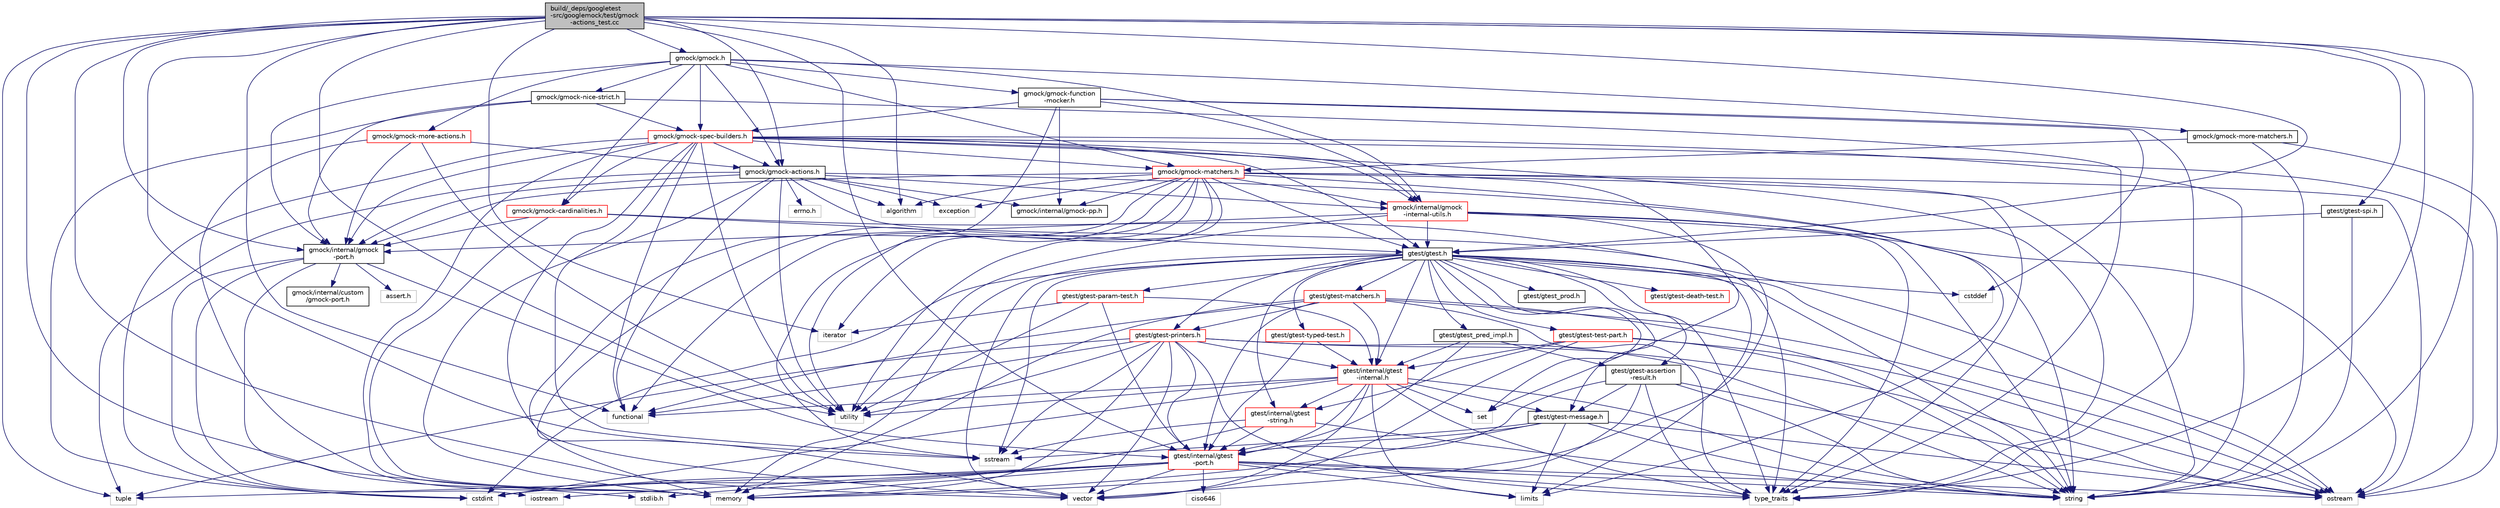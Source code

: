 digraph "build/_deps/googletest-src/googlemock/test/gmock-actions_test.cc"
{
 // LATEX_PDF_SIZE
  edge [fontname="Helvetica",fontsize="10",labelfontname="Helvetica",labelfontsize="10"];
  node [fontname="Helvetica",fontsize="10",shape=record];
  Node1 [label="build/_deps/googletest\l-src/googlemock/test/gmock\l-actions_test.cc",height=0.2,width=0.4,color="black", fillcolor="grey75", style="filled", fontcolor="black",tooltip=" "];
  Node1 -> Node2 [color="midnightblue",fontsize="10",style="solid"];
  Node2 [label="gmock/gmock-actions.h",height=0.2,width=0.4,color="black", fillcolor="white", style="filled",URL="$gmock-actions_8h.html",tooltip=" "];
  Node2 -> Node3 [color="midnightblue",fontsize="10",style="solid"];
  Node3 [label="errno.h",height=0.2,width=0.4,color="grey75", fillcolor="white", style="filled",tooltip=" "];
  Node2 -> Node4 [color="midnightblue",fontsize="10",style="solid"];
  Node4 [label="algorithm",height=0.2,width=0.4,color="grey75", fillcolor="white", style="filled",tooltip=" "];
  Node2 -> Node5 [color="midnightblue",fontsize="10",style="solid"];
  Node5 [label="exception",height=0.2,width=0.4,color="grey75", fillcolor="white", style="filled",tooltip=" "];
  Node2 -> Node6 [color="midnightblue",fontsize="10",style="solid"];
  Node6 [label="functional",height=0.2,width=0.4,color="grey75", fillcolor="white", style="filled",tooltip=" "];
  Node2 -> Node7 [color="midnightblue",fontsize="10",style="solid"];
  Node7 [label="memory",height=0.2,width=0.4,color="grey75", fillcolor="white", style="filled",tooltip=" "];
  Node2 -> Node8 [color="midnightblue",fontsize="10",style="solid"];
  Node8 [label="string",height=0.2,width=0.4,color="grey75", fillcolor="white", style="filled",tooltip=" "];
  Node2 -> Node9 [color="midnightblue",fontsize="10",style="solid"];
  Node9 [label="tuple",height=0.2,width=0.4,color="grey75", fillcolor="white", style="filled",tooltip=" "];
  Node2 -> Node10 [color="midnightblue",fontsize="10",style="solid"];
  Node10 [label="type_traits",height=0.2,width=0.4,color="grey75", fillcolor="white", style="filled",tooltip=" "];
  Node2 -> Node11 [color="midnightblue",fontsize="10",style="solid"];
  Node11 [label="utility",height=0.2,width=0.4,color="grey75", fillcolor="white", style="filled",tooltip=" "];
  Node2 -> Node12 [color="midnightblue",fontsize="10",style="solid"];
  Node12 [label="gmock/internal/gmock\l-internal-utils.h",height=0.2,width=0.4,color="red", fillcolor="white", style="filled",URL="$gmock-internal-utils_8h.html",tooltip=" "];
  Node12 -> Node14 [color="midnightblue",fontsize="10",style="solid"];
  Node14 [label="ostream",height=0.2,width=0.4,color="grey75", fillcolor="white", style="filled",tooltip=" "];
  Node12 -> Node8 [color="midnightblue",fontsize="10",style="solid"];
  Node12 -> Node10 [color="midnightblue",fontsize="10",style="solid"];
  Node12 -> Node11 [color="midnightblue",fontsize="10",style="solid"];
  Node12 -> Node15 [color="midnightblue",fontsize="10",style="solid"];
  Node15 [label="vector",height=0.2,width=0.4,color="grey75", fillcolor="white", style="filled",tooltip=" "];
  Node12 -> Node16 [color="midnightblue",fontsize="10",style="solid"];
  Node16 [label="gmock/internal/gmock\l-port.h",height=0.2,width=0.4,color="black", fillcolor="white", style="filled",URL="$gmock-port_8h.html",tooltip=" "];
  Node16 -> Node17 [color="midnightblue",fontsize="10",style="solid"];
  Node17 [label="assert.h",height=0.2,width=0.4,color="grey75", fillcolor="white", style="filled",tooltip=" "];
  Node16 -> Node18 [color="midnightblue",fontsize="10",style="solid"];
  Node18 [label="stdlib.h",height=0.2,width=0.4,color="grey75", fillcolor="white", style="filled",tooltip=" "];
  Node16 -> Node19 [color="midnightblue",fontsize="10",style="solid"];
  Node19 [label="cstdint",height=0.2,width=0.4,color="grey75", fillcolor="white", style="filled",tooltip=" "];
  Node16 -> Node20 [color="midnightblue",fontsize="10",style="solid"];
  Node20 [label="iostream",height=0.2,width=0.4,color="grey75", fillcolor="white", style="filled",tooltip=" "];
  Node16 -> Node21 [color="midnightblue",fontsize="10",style="solid"];
  Node21 [label="gmock/internal/custom\l/gmock-port.h",height=0.2,width=0.4,color="black", fillcolor="white", style="filled",URL="$custom_2gmock-port_8h.html",tooltip=" "];
  Node16 -> Node22 [color="midnightblue",fontsize="10",style="solid"];
  Node22 [label="gtest/internal/gtest\l-port.h",height=0.2,width=0.4,color="red", fillcolor="white", style="filled",URL="$gtest-port_8h.html",tooltip=" "];
  Node22 -> Node23 [color="midnightblue",fontsize="10",style="solid"];
  Node23 [label="ciso646",height=0.2,width=0.4,color="grey75", fillcolor="white", style="filled",tooltip=" "];
  Node22 -> Node18 [color="midnightblue",fontsize="10",style="solid"];
  Node22 -> Node19 [color="midnightblue",fontsize="10",style="solid"];
  Node22 -> Node20 [color="midnightblue",fontsize="10",style="solid"];
  Node22 -> Node28 [color="midnightblue",fontsize="10",style="solid"];
  Node28 [label="limits",height=0.2,width=0.4,color="grey75", fillcolor="white", style="filled",tooltip=" "];
  Node22 -> Node7 [color="midnightblue",fontsize="10",style="solid"];
  Node22 -> Node14 [color="midnightblue",fontsize="10",style="solid"];
  Node22 -> Node8 [color="midnightblue",fontsize="10",style="solid"];
  Node22 -> Node9 [color="midnightblue",fontsize="10",style="solid"];
  Node22 -> Node10 [color="midnightblue",fontsize="10",style="solid"];
  Node22 -> Node15 [color="midnightblue",fontsize="10",style="solid"];
  Node12 -> Node38 [color="midnightblue",fontsize="10",style="solid"];
  Node38 [label="gtest/gtest.h",height=0.2,width=0.4,color="black", fillcolor="white", style="filled",URL="$gtest_8h.html",tooltip=" "];
  Node38 -> Node39 [color="midnightblue",fontsize="10",style="solid"];
  Node39 [label="cstddef",height=0.2,width=0.4,color="grey75", fillcolor="white", style="filled",tooltip=" "];
  Node38 -> Node19 [color="midnightblue",fontsize="10",style="solid"];
  Node38 -> Node28 [color="midnightblue",fontsize="10",style="solid"];
  Node38 -> Node7 [color="midnightblue",fontsize="10",style="solid"];
  Node38 -> Node14 [color="midnightblue",fontsize="10",style="solid"];
  Node38 -> Node40 [color="midnightblue",fontsize="10",style="solid"];
  Node40 [label="set",height=0.2,width=0.4,color="grey75", fillcolor="white", style="filled",tooltip=" "];
  Node38 -> Node41 [color="midnightblue",fontsize="10",style="solid"];
  Node41 [label="sstream",height=0.2,width=0.4,color="grey75", fillcolor="white", style="filled",tooltip=" "];
  Node38 -> Node8 [color="midnightblue",fontsize="10",style="solid"];
  Node38 -> Node10 [color="midnightblue",fontsize="10",style="solid"];
  Node38 -> Node15 [color="midnightblue",fontsize="10",style="solid"];
  Node38 -> Node42 [color="midnightblue",fontsize="10",style="solid"];
  Node42 [label="gtest/gtest-assertion\l-result.h",height=0.2,width=0.4,color="black", fillcolor="white", style="filled",URL="$gtest-assertion-result_8h.html",tooltip=" "];
  Node42 -> Node7 [color="midnightblue",fontsize="10",style="solid"];
  Node42 -> Node14 [color="midnightblue",fontsize="10",style="solid"];
  Node42 -> Node8 [color="midnightblue",fontsize="10",style="solid"];
  Node42 -> Node10 [color="midnightblue",fontsize="10",style="solid"];
  Node42 -> Node43 [color="midnightblue",fontsize="10",style="solid"];
  Node43 [label="gtest/gtest-message.h",height=0.2,width=0.4,color="black", fillcolor="white", style="filled",URL="$gtest-message_8h.html",tooltip=" "];
  Node43 -> Node28 [color="midnightblue",fontsize="10",style="solid"];
  Node43 -> Node7 [color="midnightblue",fontsize="10",style="solid"];
  Node43 -> Node14 [color="midnightblue",fontsize="10",style="solid"];
  Node43 -> Node41 [color="midnightblue",fontsize="10",style="solid"];
  Node43 -> Node8 [color="midnightblue",fontsize="10",style="solid"];
  Node43 -> Node22 [color="midnightblue",fontsize="10",style="solid"];
  Node42 -> Node22 [color="midnightblue",fontsize="10",style="solid"];
  Node38 -> Node44 [color="midnightblue",fontsize="10",style="solid"];
  Node44 [label="gtest/gtest-death-test.h",height=0.2,width=0.4,color="red", fillcolor="white", style="filled",URL="$gtest-death-test_8h.html",tooltip=" "];
  Node38 -> Node46 [color="midnightblue",fontsize="10",style="solid"];
  Node46 [label="gtest/gtest-matchers.h",height=0.2,width=0.4,color="red", fillcolor="white", style="filled",URL="$gtest-matchers_8h.html",tooltip=" "];
  Node46 -> Node6 [color="midnightblue",fontsize="10",style="solid"];
  Node46 -> Node7 [color="midnightblue",fontsize="10",style="solid"];
  Node46 -> Node14 [color="midnightblue",fontsize="10",style="solid"];
  Node46 -> Node8 [color="midnightblue",fontsize="10",style="solid"];
  Node46 -> Node10 [color="midnightblue",fontsize="10",style="solid"];
  Node46 -> Node48 [color="midnightblue",fontsize="10",style="solid"];
  Node48 [label="gtest/gtest-printers.h",height=0.2,width=0.4,color="red", fillcolor="white", style="filled",URL="$gtest-printers_8h.html",tooltip=" "];
  Node48 -> Node6 [color="midnightblue",fontsize="10",style="solid"];
  Node48 -> Node7 [color="midnightblue",fontsize="10",style="solid"];
  Node48 -> Node14 [color="midnightblue",fontsize="10",style="solid"];
  Node48 -> Node41 [color="midnightblue",fontsize="10",style="solid"];
  Node48 -> Node8 [color="midnightblue",fontsize="10",style="solid"];
  Node48 -> Node9 [color="midnightblue",fontsize="10",style="solid"];
  Node48 -> Node10 [color="midnightblue",fontsize="10",style="solid"];
  Node48 -> Node11 [color="midnightblue",fontsize="10",style="solid"];
  Node48 -> Node15 [color="midnightblue",fontsize="10",style="solid"];
  Node48 -> Node49 [color="midnightblue",fontsize="10",style="solid"];
  Node49 [label="gtest/internal/gtest\l-internal.h",height=0.2,width=0.4,color="red", fillcolor="white", style="filled",URL="$gtest-internal_8h.html",tooltip=" "];
  Node49 -> Node22 [color="midnightblue",fontsize="10",style="solid"];
  Node49 -> Node19 [color="midnightblue",fontsize="10",style="solid"];
  Node49 -> Node6 [color="midnightblue",fontsize="10",style="solid"];
  Node49 -> Node28 [color="midnightblue",fontsize="10",style="solid"];
  Node49 -> Node40 [color="midnightblue",fontsize="10",style="solid"];
  Node49 -> Node8 [color="midnightblue",fontsize="10",style="solid"];
  Node49 -> Node10 [color="midnightblue",fontsize="10",style="solid"];
  Node49 -> Node11 [color="midnightblue",fontsize="10",style="solid"];
  Node49 -> Node15 [color="midnightblue",fontsize="10",style="solid"];
  Node49 -> Node43 [color="midnightblue",fontsize="10",style="solid"];
  Node49 -> Node53 [color="midnightblue",fontsize="10",style="solid"];
  Node53 [label="gtest/internal/gtest\l-string.h",height=0.2,width=0.4,color="red", fillcolor="white", style="filled",URL="$gtest-string_8h.html",tooltip=" "];
  Node53 -> Node19 [color="midnightblue",fontsize="10",style="solid"];
  Node53 -> Node41 [color="midnightblue",fontsize="10",style="solid"];
  Node53 -> Node8 [color="midnightblue",fontsize="10",style="solid"];
  Node53 -> Node22 [color="midnightblue",fontsize="10",style="solid"];
  Node48 -> Node22 [color="midnightblue",fontsize="10",style="solid"];
  Node46 -> Node49 [color="midnightblue",fontsize="10",style="solid"];
  Node46 -> Node22 [color="midnightblue",fontsize="10",style="solid"];
  Node38 -> Node43 [color="midnightblue",fontsize="10",style="solid"];
  Node38 -> Node56 [color="midnightblue",fontsize="10",style="solid"];
  Node56 [label="gtest/gtest-param-test.h",height=0.2,width=0.4,color="red", fillcolor="white", style="filled",URL="$gtest-param-test_8h.html",tooltip=" "];
  Node56 -> Node57 [color="midnightblue",fontsize="10",style="solid"];
  Node57 [label="iterator",height=0.2,width=0.4,color="grey75", fillcolor="white", style="filled",tooltip=" "];
  Node56 -> Node11 [color="midnightblue",fontsize="10",style="solid"];
  Node56 -> Node49 [color="midnightblue",fontsize="10",style="solid"];
  Node56 -> Node22 [color="midnightblue",fontsize="10",style="solid"];
  Node38 -> Node48 [color="midnightblue",fontsize="10",style="solid"];
  Node38 -> Node61 [color="midnightblue",fontsize="10",style="solid"];
  Node61 [label="gtest/gtest-test-part.h",height=0.2,width=0.4,color="red", fillcolor="white", style="filled",URL="$gtest-test-part_8h.html",tooltip=" "];
  Node61 -> Node14 [color="midnightblue",fontsize="10",style="solid"];
  Node61 -> Node8 [color="midnightblue",fontsize="10",style="solid"];
  Node61 -> Node15 [color="midnightblue",fontsize="10",style="solid"];
  Node61 -> Node49 [color="midnightblue",fontsize="10",style="solid"];
  Node61 -> Node53 [color="midnightblue",fontsize="10",style="solid"];
  Node38 -> Node63 [color="midnightblue",fontsize="10",style="solid"];
  Node63 [label="gtest/gtest-typed-test.h",height=0.2,width=0.4,color="red", fillcolor="white", style="filled",URL="$gtest-typed-test_8h.html",tooltip=" "];
  Node63 -> Node49 [color="midnightblue",fontsize="10",style="solid"];
  Node63 -> Node22 [color="midnightblue",fontsize="10",style="solid"];
  Node38 -> Node64 [color="midnightblue",fontsize="10",style="solid"];
  Node64 [label="gtest/gtest_pred_impl.h",height=0.2,width=0.4,color="black", fillcolor="white", style="filled",URL="$gtest__pred__impl_8h.html",tooltip=" "];
  Node64 -> Node42 [color="midnightblue",fontsize="10",style="solid"];
  Node64 -> Node49 [color="midnightblue",fontsize="10",style="solid"];
  Node64 -> Node22 [color="midnightblue",fontsize="10",style="solid"];
  Node38 -> Node65 [color="midnightblue",fontsize="10",style="solid"];
  Node65 [label="gtest/gtest_prod.h",height=0.2,width=0.4,color="black", fillcolor="white", style="filled",URL="$gtest__prod_8h.html",tooltip=" "];
  Node38 -> Node49 [color="midnightblue",fontsize="10",style="solid"];
  Node38 -> Node53 [color="midnightblue",fontsize="10",style="solid"];
  Node2 -> Node16 [color="midnightblue",fontsize="10",style="solid"];
  Node2 -> Node66 [color="midnightblue",fontsize="10",style="solid"];
  Node66 [label="gmock/internal/gmock-pp.h",height=0.2,width=0.4,color="black", fillcolor="white", style="filled",URL="$gmock-pp_8h.html",tooltip=" "];
  Node1 -> Node4 [color="midnightblue",fontsize="10",style="solid"];
  Node1 -> Node6 [color="midnightblue",fontsize="10",style="solid"];
  Node1 -> Node57 [color="midnightblue",fontsize="10",style="solid"];
  Node1 -> Node7 [color="midnightblue",fontsize="10",style="solid"];
  Node1 -> Node41 [color="midnightblue",fontsize="10",style="solid"];
  Node1 -> Node8 [color="midnightblue",fontsize="10",style="solid"];
  Node1 -> Node9 [color="midnightblue",fontsize="10",style="solid"];
  Node1 -> Node10 [color="midnightblue",fontsize="10",style="solid"];
  Node1 -> Node11 [color="midnightblue",fontsize="10",style="solid"];
  Node1 -> Node15 [color="midnightblue",fontsize="10",style="solid"];
  Node1 -> Node67 [color="midnightblue",fontsize="10",style="solid"];
  Node67 [label="gmock/gmock.h",height=0.2,width=0.4,color="black", fillcolor="white", style="filled",URL="$gmock_8h.html",tooltip=" "];
  Node67 -> Node2 [color="midnightblue",fontsize="10",style="solid"];
  Node67 -> Node68 [color="midnightblue",fontsize="10",style="solid"];
  Node68 [label="gmock/gmock-cardinalities.h",height=0.2,width=0.4,color="red", fillcolor="white", style="filled",URL="$gmock-cardinalities_8h.html",tooltip=" "];
  Node68 -> Node7 [color="midnightblue",fontsize="10",style="solid"];
  Node68 -> Node14 [color="midnightblue",fontsize="10",style="solid"];
  Node68 -> Node16 [color="midnightblue",fontsize="10",style="solid"];
  Node68 -> Node38 [color="midnightblue",fontsize="10",style="solid"];
  Node67 -> Node70 [color="midnightblue",fontsize="10",style="solid"];
  Node70 [label="gmock/gmock-function\l-mocker.h",height=0.2,width=0.4,color="black", fillcolor="white", style="filled",URL="$gmock-function-mocker_8h.html",tooltip=" "];
  Node70 -> Node39 [color="midnightblue",fontsize="10",style="solid"];
  Node70 -> Node10 [color="midnightblue",fontsize="10",style="solid"];
  Node70 -> Node11 [color="midnightblue",fontsize="10",style="solid"];
  Node70 -> Node71 [color="midnightblue",fontsize="10",style="solid"];
  Node71 [label="gmock/gmock-spec-builders.h",height=0.2,width=0.4,color="red", fillcolor="white", style="filled",URL="$gmock-spec-builders_8h.html",tooltip=" "];
  Node71 -> Node19 [color="midnightblue",fontsize="10",style="solid"];
  Node71 -> Node6 [color="midnightblue",fontsize="10",style="solid"];
  Node71 -> Node7 [color="midnightblue",fontsize="10",style="solid"];
  Node71 -> Node14 [color="midnightblue",fontsize="10",style="solid"];
  Node71 -> Node40 [color="midnightblue",fontsize="10",style="solid"];
  Node71 -> Node41 [color="midnightblue",fontsize="10",style="solid"];
  Node71 -> Node8 [color="midnightblue",fontsize="10",style="solid"];
  Node71 -> Node10 [color="midnightblue",fontsize="10",style="solid"];
  Node71 -> Node11 [color="midnightblue",fontsize="10",style="solid"];
  Node71 -> Node15 [color="midnightblue",fontsize="10",style="solid"];
  Node71 -> Node2 [color="midnightblue",fontsize="10",style="solid"];
  Node71 -> Node68 [color="midnightblue",fontsize="10",style="solid"];
  Node71 -> Node72 [color="midnightblue",fontsize="10",style="solid"];
  Node72 [label="gmock/gmock-matchers.h",height=0.2,width=0.4,color="red", fillcolor="white", style="filled",URL="$gmock-matchers_8h.html",tooltip=" "];
  Node72 -> Node4 [color="midnightblue",fontsize="10",style="solid"];
  Node72 -> Node5 [color="midnightblue",fontsize="10",style="solid"];
  Node72 -> Node6 [color="midnightblue",fontsize="10",style="solid"];
  Node72 -> Node57 [color="midnightblue",fontsize="10",style="solid"];
  Node72 -> Node28 [color="midnightblue",fontsize="10",style="solid"];
  Node72 -> Node7 [color="midnightblue",fontsize="10",style="solid"];
  Node72 -> Node14 [color="midnightblue",fontsize="10",style="solid"];
  Node72 -> Node41 [color="midnightblue",fontsize="10",style="solid"];
  Node72 -> Node8 [color="midnightblue",fontsize="10",style="solid"];
  Node72 -> Node10 [color="midnightblue",fontsize="10",style="solid"];
  Node72 -> Node11 [color="midnightblue",fontsize="10",style="solid"];
  Node72 -> Node15 [color="midnightblue",fontsize="10",style="solid"];
  Node72 -> Node12 [color="midnightblue",fontsize="10",style="solid"];
  Node72 -> Node16 [color="midnightblue",fontsize="10",style="solid"];
  Node72 -> Node66 [color="midnightblue",fontsize="10",style="solid"];
  Node72 -> Node38 [color="midnightblue",fontsize="10",style="solid"];
  Node71 -> Node12 [color="midnightblue",fontsize="10",style="solid"];
  Node71 -> Node16 [color="midnightblue",fontsize="10",style="solid"];
  Node71 -> Node38 [color="midnightblue",fontsize="10",style="solid"];
  Node70 -> Node12 [color="midnightblue",fontsize="10",style="solid"];
  Node70 -> Node66 [color="midnightblue",fontsize="10",style="solid"];
  Node67 -> Node72 [color="midnightblue",fontsize="10",style="solid"];
  Node67 -> Node77 [color="midnightblue",fontsize="10",style="solid"];
  Node77 [label="gmock/gmock-more-actions.h",height=0.2,width=0.4,color="red", fillcolor="white", style="filled",URL="$gmock-more-actions_8h.html",tooltip=" "];
  Node77 -> Node7 [color="midnightblue",fontsize="10",style="solid"];
  Node77 -> Node11 [color="midnightblue",fontsize="10",style="solid"];
  Node77 -> Node2 [color="midnightblue",fontsize="10",style="solid"];
  Node77 -> Node16 [color="midnightblue",fontsize="10",style="solid"];
  Node67 -> Node79 [color="midnightblue",fontsize="10",style="solid"];
  Node79 [label="gmock/gmock-more-matchers.h",height=0.2,width=0.4,color="black", fillcolor="white", style="filled",URL="$gmock-more-matchers_8h.html",tooltip=" "];
  Node79 -> Node14 [color="midnightblue",fontsize="10",style="solid"];
  Node79 -> Node8 [color="midnightblue",fontsize="10",style="solid"];
  Node79 -> Node72 [color="midnightblue",fontsize="10",style="solid"];
  Node67 -> Node80 [color="midnightblue",fontsize="10",style="solid"];
  Node80 [label="gmock/gmock-nice-strict.h",height=0.2,width=0.4,color="black", fillcolor="white", style="filled",URL="$gmock-nice-strict_8h.html",tooltip=" "];
  Node80 -> Node19 [color="midnightblue",fontsize="10",style="solid"];
  Node80 -> Node10 [color="midnightblue",fontsize="10",style="solid"];
  Node80 -> Node71 [color="midnightblue",fontsize="10",style="solid"];
  Node80 -> Node16 [color="midnightblue",fontsize="10",style="solid"];
  Node67 -> Node71 [color="midnightblue",fontsize="10",style="solid"];
  Node67 -> Node12 [color="midnightblue",fontsize="10",style="solid"];
  Node67 -> Node16 [color="midnightblue",fontsize="10",style="solid"];
  Node1 -> Node16 [color="midnightblue",fontsize="10",style="solid"];
  Node1 -> Node81 [color="midnightblue",fontsize="10",style="solid"];
  Node81 [label="gtest/gtest-spi.h",height=0.2,width=0.4,color="black", fillcolor="white", style="filled",URL="$gtest-spi_8h.html",tooltip=" "];
  Node81 -> Node8 [color="midnightblue",fontsize="10",style="solid"];
  Node81 -> Node38 [color="midnightblue",fontsize="10",style="solid"];
  Node1 -> Node38 [color="midnightblue",fontsize="10",style="solid"];
  Node1 -> Node22 [color="midnightblue",fontsize="10",style="solid"];
}

